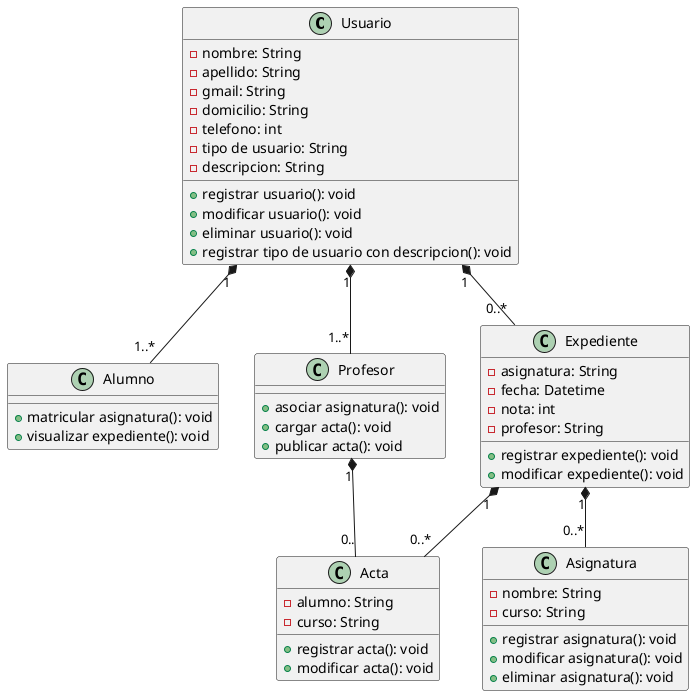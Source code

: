 @startuml

class Usuario { 
    -nombre: String
    -apellido: String
    -gmail: String
    -domicilio: String
    -telefono: int
    -tipo de usuario: String
    -descripcion: String

    +registrar usuario(): void
    +modificar usuario(): void
    +eliminar usuario(): void
    +registrar tipo de usuario con descripcion(): void
}

class Alumno {
    +matricular asignatura(): void
    +visualizar expediente(): void
}

class Profesor {
    +asociar asignatura(): void
    +cargar acta(): void
    +publicar acta(): void
}

Class Asignatura {
    -nombre: String
    -curso: String

    +registrar asignatura(): void
    +modificar asignatura(): void
    +eliminar asignatura(): void
}

class Expediente {
    -asignatura: String
    -fecha: Datetime
    -nota: int
    -profesor: String
   
    +registrar expediente(): void
    +modificar expediente(): void
}

class Acta { 
    -alumno: String
    -curso: String

    +registrar acta(): void
    +modificar acta(): void
}

Usuario "1" *-- "1..*" Alumno
Usuario "1" *-- "1..*" Profesor
Expediente "1" *-- "0..*" Asignatura
Expediente "1" *-- "0..*" Acta
Profesor "1" *-- "0.." Acta
Usuario "1" *-- "0..*" Expediente


@enduml